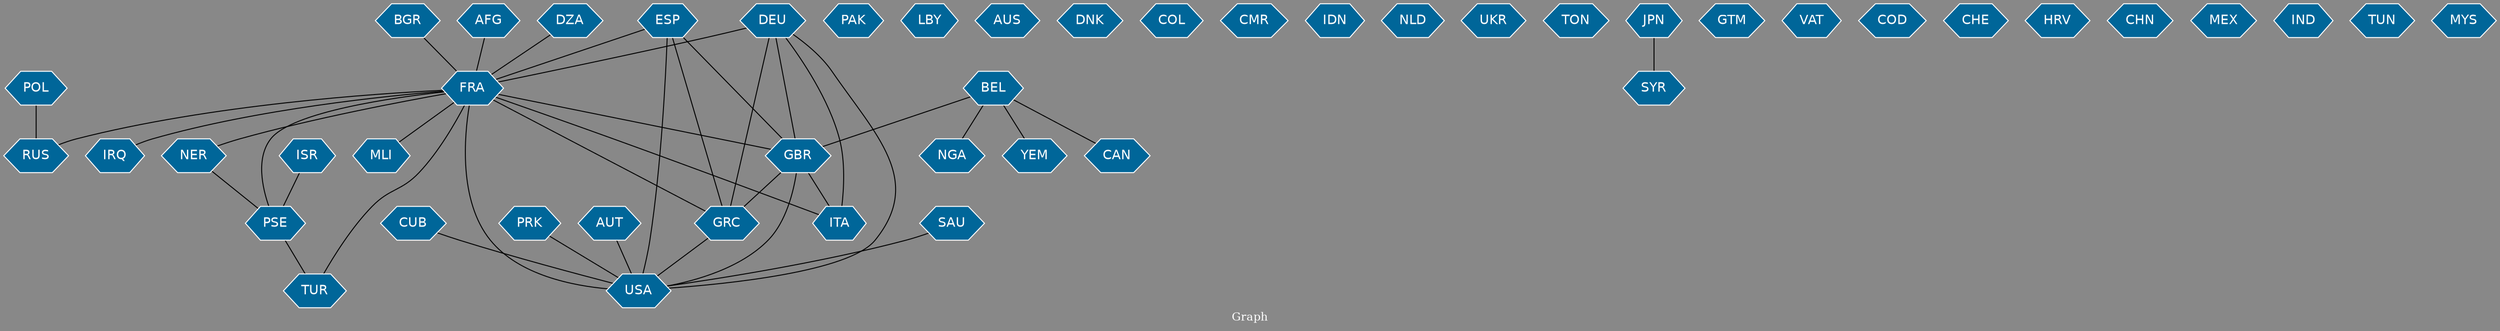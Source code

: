 // Countries together in item graph
graph {
	graph [bgcolor="#888888" fontcolor=white fontsize=12 label="Graph" outputorder=edgesfirst overlap=prism]
	node [color=white fillcolor="#006699" fontcolor=white fontname=Helvetica shape=hexagon style=filled]
	edge [arrowhead=open color=black fontcolor=white fontname=Courier fontsize=12]
		DEU [label=DEU]
		USA [label=USA]
		PAK [label=PAK]
		LBY [label=LBY]
		AUS [label=AUS]
		GRC [label=GRC]
		FRA [label=FRA]
		MLI [label=MLI]
		PSE [label=PSE]
		SAU [label=SAU]
		DNK [label=DNK]
		YEM [label=YEM]
		IRQ [label=IRQ]
		ESP [label=ESP]
		ISR [label=ISR]
		COL [label=COL]
		CMR [label=CMR]
		BEL [label=BEL]
		IDN [label=IDN]
		ITA [label=ITA]
		CUB [label=CUB]
		NLD [label=NLD]
		CAN [label=CAN]
		UKR [label=UKR]
		RUS [label=RUS]
		TON [label=TON]
		BGR [label=BGR]
		JPN [label=JPN]
		GTM [label=GTM]
		GBR [label=GBR]
		VAT [label=VAT]
		COD [label=COD]
		AFG [label=AFG]
		NGA [label=NGA]
		CHE [label=CHE]
		HRV [label=HRV]
		SYR [label=SYR]
		TUR [label=TUR]
		CHN [label=CHN]
		MEX [label=MEX]
		DZA [label=DZA]
		PRK [label=PRK]
		IND [label=IND]
		NER [label=NER]
		AUT [label=AUT]
		POL [label=POL]
		TUN [label=TUN]
		MYS [label=MYS]
			GRC -- USA [weight=1]
			ESP -- GRC [weight=2]
			DEU -- FRA [weight=3]
			ISR -- PSE [weight=2]
			AFG -- FRA [weight=1]
			FRA -- GBR [weight=1]
			BEL -- CAN [weight=1]
			CUB -- USA [weight=1]
			NER -- PSE [weight=1]
			FRA -- USA [weight=3]
			ESP -- FRA [weight=1]
			FRA -- NER [weight=1]
			FRA -- IRQ [weight=1]
			BGR -- FRA [weight=2]
			DEU -- ITA [weight=1]
			FRA -- TUR [weight=1]
			JPN -- SYR [weight=1]
			DEU -- GBR [weight=1]
			DZA -- FRA [weight=1]
			FRA -- PSE [weight=2]
			DEU -- USA [weight=2]
			PSE -- TUR [weight=1]
			FRA -- RUS [weight=1]
			FRA -- ITA [weight=1]
			GBR -- ITA [weight=1]
			DEU -- GRC [weight=1]
			BEL -- NGA [weight=1]
			ESP -- GBR [weight=1]
			BEL -- YEM [weight=1]
			AUT -- USA [weight=1]
			POL -- RUS [weight=1]
			GBR -- GRC [weight=1]
			FRA -- GRC [weight=1]
			FRA -- MLI [weight=1]
			PRK -- USA [weight=1]
			BEL -- GBR [weight=1]
			GBR -- USA [weight=1]
			ESP -- USA [weight=1]
			SAU -- USA [weight=1]
}